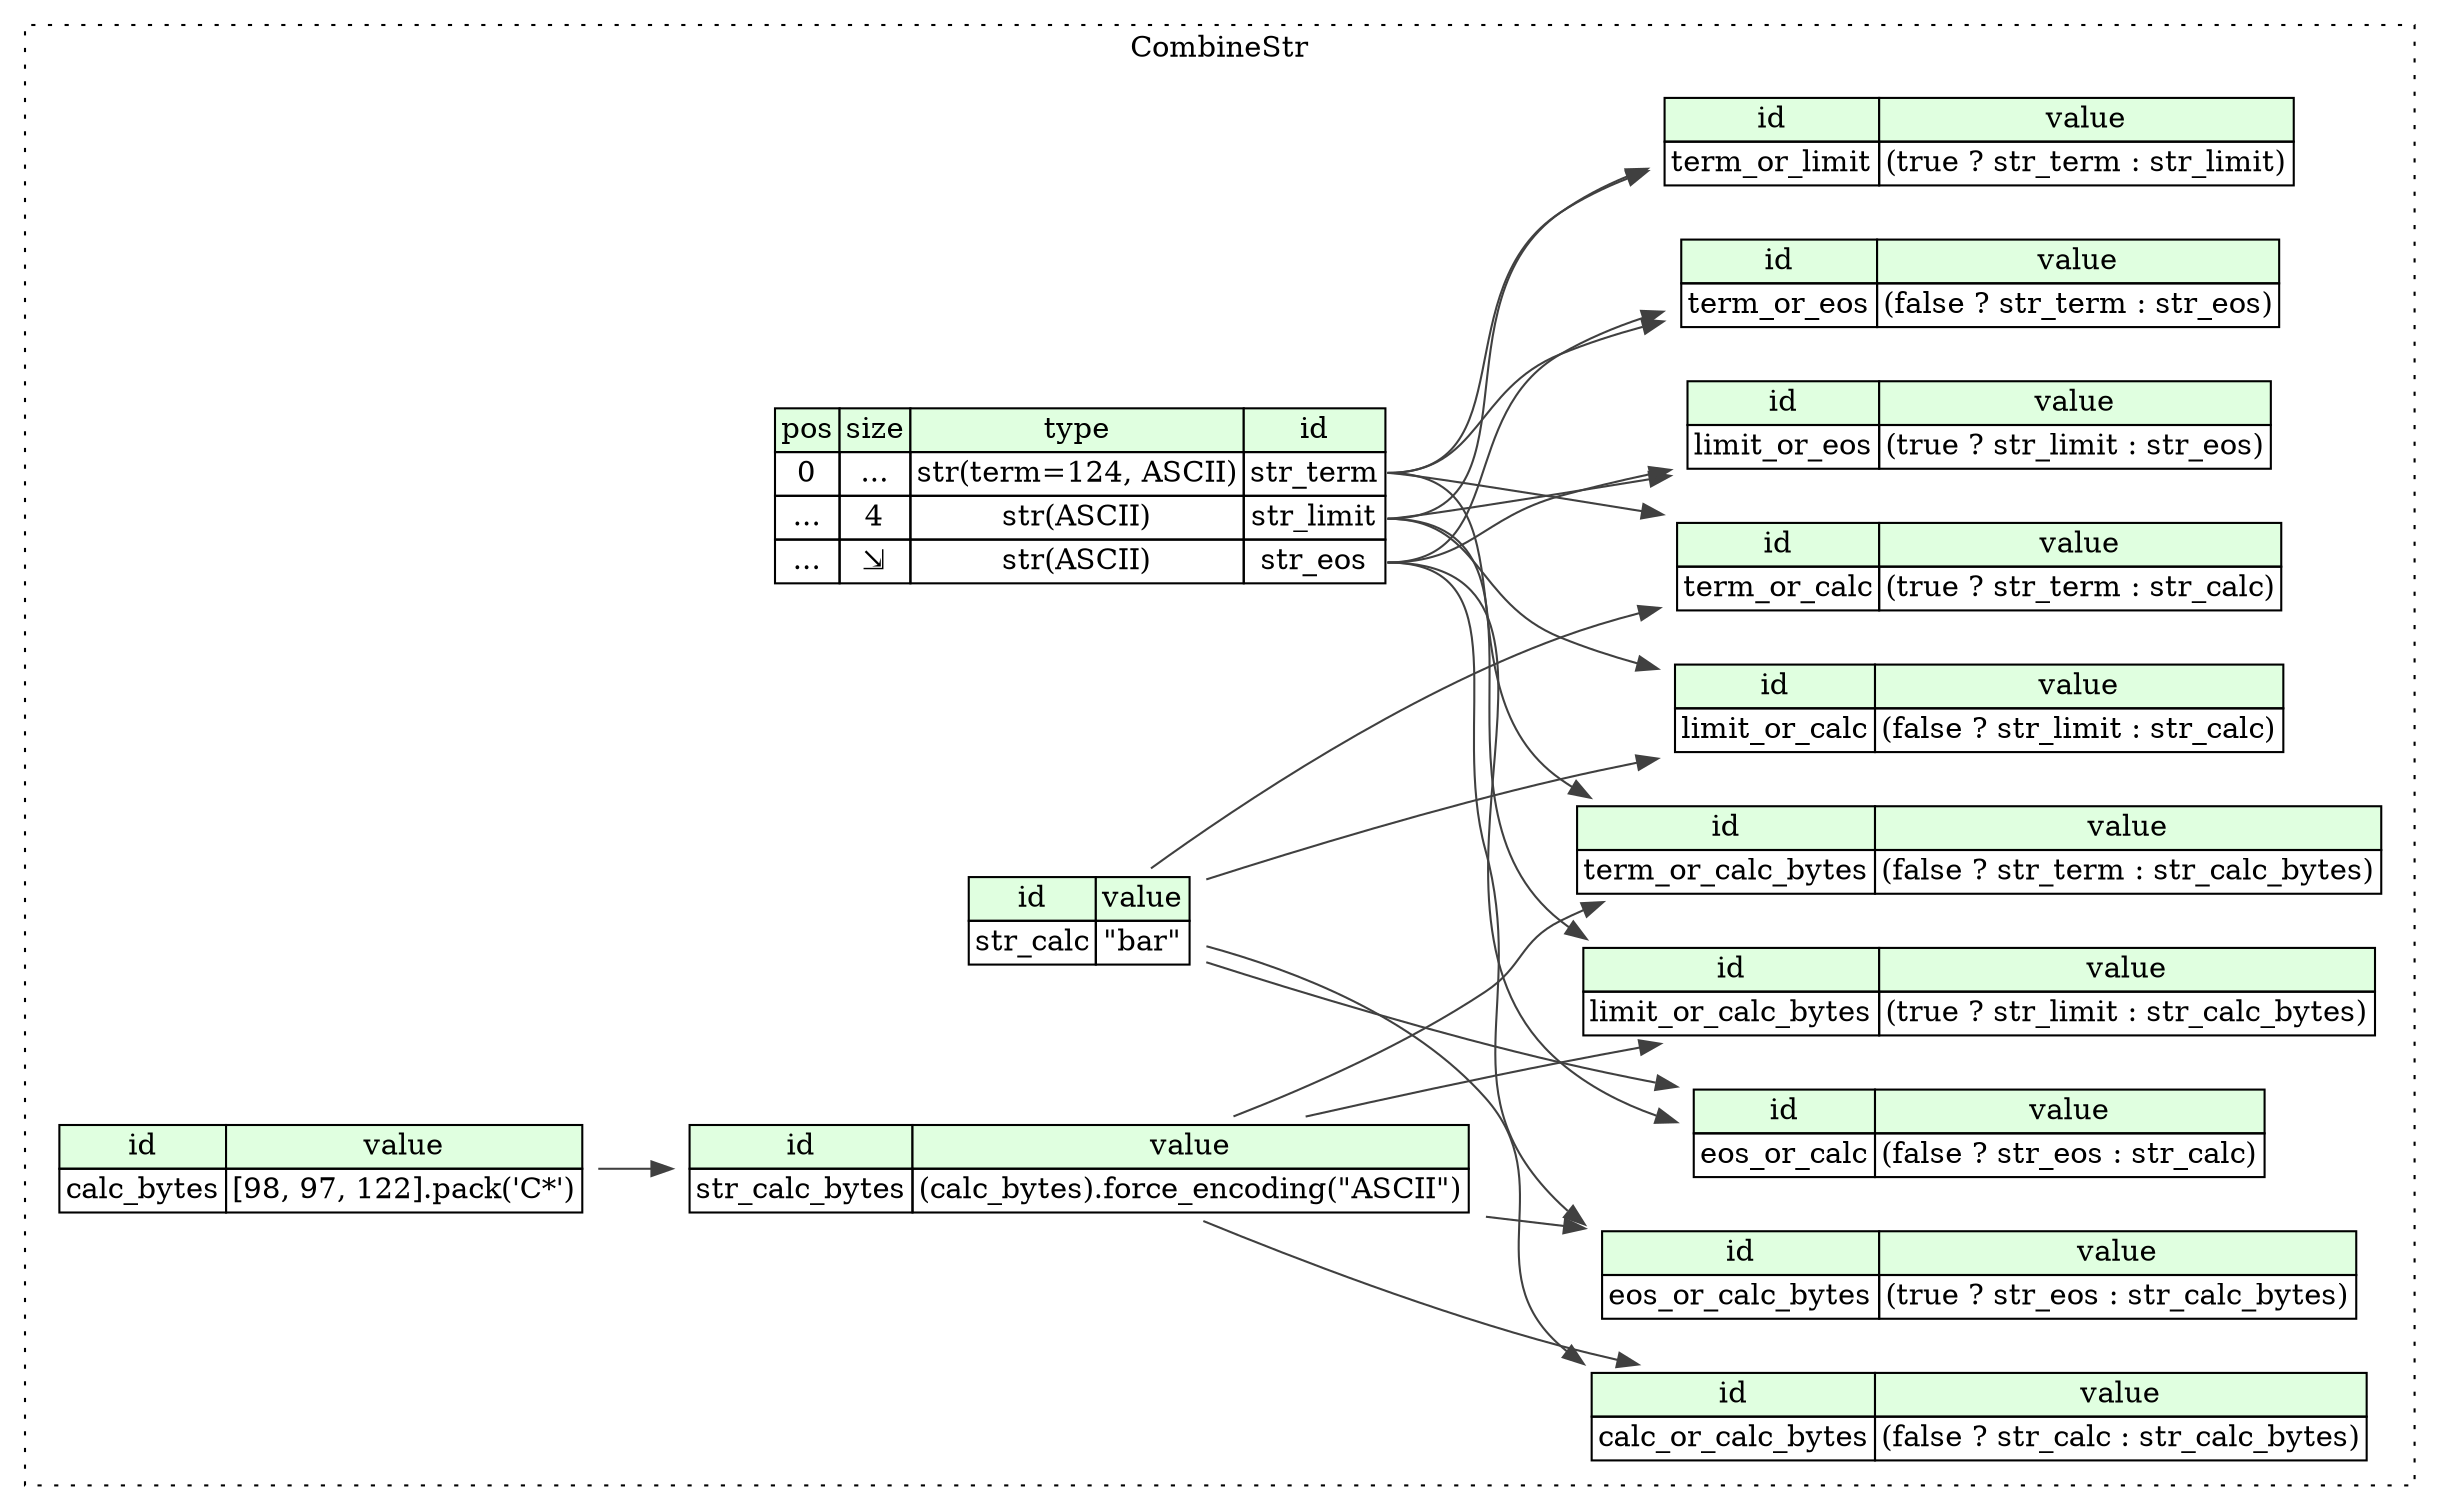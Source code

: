 digraph {
	rankdir=LR;
	node [shape=plaintext];
	subgraph cluster__combine_str {
		label="CombineStr";
		graph[style=dotted];

		combine_str__seq [label=<<TABLE BORDER="0" CELLBORDER="1" CELLSPACING="0">
			<TR><TD BGCOLOR="#E0FFE0">pos</TD><TD BGCOLOR="#E0FFE0">size</TD><TD BGCOLOR="#E0FFE0">type</TD><TD BGCOLOR="#E0FFE0">id</TD></TR>
			<TR><TD PORT="str_term_pos">0</TD><TD PORT="str_term_size">...</TD><TD>str(term=124, ASCII)</TD><TD PORT="str_term_type">str_term</TD></TR>
			<TR><TD PORT="str_limit_pos">...</TD><TD PORT="str_limit_size">4</TD><TD>str(ASCII)</TD><TD PORT="str_limit_type">str_limit</TD></TR>
			<TR><TD PORT="str_eos_pos">...</TD><TD PORT="str_eos_size">⇲</TD><TD>str(ASCII)</TD><TD PORT="str_eos_type">str_eos</TD></TR>
		</TABLE>>];
		combine_str__inst__limit_or_calc_bytes [label=<<TABLE BORDER="0" CELLBORDER="1" CELLSPACING="0">
			<TR><TD BGCOLOR="#E0FFE0">id</TD><TD BGCOLOR="#E0FFE0">value</TD></TR>
			<TR><TD>limit_or_calc_bytes</TD><TD>(true ? str_limit : str_calc_bytes)</TD></TR>
		</TABLE>>];
		combine_str__inst__limit_or_calc [label=<<TABLE BORDER="0" CELLBORDER="1" CELLSPACING="0">
			<TR><TD BGCOLOR="#E0FFE0">id</TD><TD BGCOLOR="#E0FFE0">value</TD></TR>
			<TR><TD>limit_or_calc</TD><TD>(false ? str_limit : str_calc)</TD></TR>
		</TABLE>>];
		combine_str__inst__term_or_limit [label=<<TABLE BORDER="0" CELLBORDER="1" CELLSPACING="0">
			<TR><TD BGCOLOR="#E0FFE0">id</TD><TD BGCOLOR="#E0FFE0">value</TD></TR>
			<TR><TD>term_or_limit</TD><TD>(true ? str_term : str_limit)</TD></TR>
		</TABLE>>];
		combine_str__inst__limit_or_eos [label=<<TABLE BORDER="0" CELLBORDER="1" CELLSPACING="0">
			<TR><TD BGCOLOR="#E0FFE0">id</TD><TD BGCOLOR="#E0FFE0">value</TD></TR>
			<TR><TD>limit_or_eos</TD><TD>(true ? str_limit : str_eos)</TD></TR>
		</TABLE>>];
		combine_str__inst__calc_or_calc_bytes [label=<<TABLE BORDER="0" CELLBORDER="1" CELLSPACING="0">
			<TR><TD BGCOLOR="#E0FFE0">id</TD><TD BGCOLOR="#E0FFE0">value</TD></TR>
			<TR><TD>calc_or_calc_bytes</TD><TD>(false ? str_calc : str_calc_bytes)</TD></TR>
		</TABLE>>];
		combine_str__inst__str_calc_bytes [label=<<TABLE BORDER="0" CELLBORDER="1" CELLSPACING="0">
			<TR><TD BGCOLOR="#E0FFE0">id</TD><TD BGCOLOR="#E0FFE0">value</TD></TR>
			<TR><TD>str_calc_bytes</TD><TD>(calc_bytes).force_encoding(&quot;ASCII&quot;)</TD></TR>
		</TABLE>>];
		combine_str__inst__eos_or_calc [label=<<TABLE BORDER="0" CELLBORDER="1" CELLSPACING="0">
			<TR><TD BGCOLOR="#E0FFE0">id</TD><TD BGCOLOR="#E0FFE0">value</TD></TR>
			<TR><TD>eos_or_calc</TD><TD>(false ? str_eos : str_calc)</TD></TR>
		</TABLE>>];
		combine_str__inst__term_or_calc [label=<<TABLE BORDER="0" CELLBORDER="1" CELLSPACING="0">
			<TR><TD BGCOLOR="#E0FFE0">id</TD><TD BGCOLOR="#E0FFE0">value</TD></TR>
			<TR><TD>term_or_calc</TD><TD>(true ? str_term : str_calc)</TD></TR>
		</TABLE>>];
		combine_str__inst__term_or_calc_bytes [label=<<TABLE BORDER="0" CELLBORDER="1" CELLSPACING="0">
			<TR><TD BGCOLOR="#E0FFE0">id</TD><TD BGCOLOR="#E0FFE0">value</TD></TR>
			<TR><TD>term_or_calc_bytes</TD><TD>(false ? str_term : str_calc_bytes)</TD></TR>
		</TABLE>>];
		combine_str__inst__term_or_eos [label=<<TABLE BORDER="0" CELLBORDER="1" CELLSPACING="0">
			<TR><TD BGCOLOR="#E0FFE0">id</TD><TD BGCOLOR="#E0FFE0">value</TD></TR>
			<TR><TD>term_or_eos</TD><TD>(false ? str_term : str_eos)</TD></TR>
		</TABLE>>];
		combine_str__inst__str_calc [label=<<TABLE BORDER="0" CELLBORDER="1" CELLSPACING="0">
			<TR><TD BGCOLOR="#E0FFE0">id</TD><TD BGCOLOR="#E0FFE0">value</TD></TR>
			<TR><TD>str_calc</TD><TD>&quot;bar&quot;</TD></TR>
		</TABLE>>];
		combine_str__inst__eos_or_calc_bytes [label=<<TABLE BORDER="0" CELLBORDER="1" CELLSPACING="0">
			<TR><TD BGCOLOR="#E0FFE0">id</TD><TD BGCOLOR="#E0FFE0">value</TD></TR>
			<TR><TD>eos_or_calc_bytes</TD><TD>(true ? str_eos : str_calc_bytes)</TD></TR>
		</TABLE>>];
		combine_str__inst__calc_bytes [label=<<TABLE BORDER="0" CELLBORDER="1" CELLSPACING="0">
			<TR><TD BGCOLOR="#E0FFE0">id</TD><TD BGCOLOR="#E0FFE0">value</TD></TR>
			<TR><TD>calc_bytes</TD><TD>[98, 97, 122].pack('C*')</TD></TR>
		</TABLE>>];
	}
	combine_str__seq:str_limit_type -> combine_str__inst__limit_or_calc_bytes [color="#404040"];
	combine_str__inst__str_calc_bytes:str_calc_bytes_type -> combine_str__inst__limit_or_calc_bytes [color="#404040"];
	combine_str__seq:str_limit_type -> combine_str__inst__limit_or_calc [color="#404040"];
	combine_str__inst__str_calc:str_calc_type -> combine_str__inst__limit_or_calc [color="#404040"];
	combine_str__seq:str_term_type -> combine_str__inst__term_or_limit [color="#404040"];
	combine_str__seq:str_limit_type -> combine_str__inst__term_or_limit [color="#404040"];
	combine_str__seq:str_limit_type -> combine_str__inst__limit_or_eos [color="#404040"];
	combine_str__seq:str_eos_type -> combine_str__inst__limit_or_eos [color="#404040"];
	combine_str__inst__str_calc:str_calc_type -> combine_str__inst__calc_or_calc_bytes [color="#404040"];
	combine_str__inst__str_calc_bytes:str_calc_bytes_type -> combine_str__inst__calc_or_calc_bytes [color="#404040"];
	combine_str__inst__calc_bytes:calc_bytes_type -> combine_str__inst__str_calc_bytes [color="#404040"];
	combine_str__seq:str_eos_type -> combine_str__inst__eos_or_calc [color="#404040"];
	combine_str__inst__str_calc:str_calc_type -> combine_str__inst__eos_or_calc [color="#404040"];
	combine_str__seq:str_term_type -> combine_str__inst__term_or_calc [color="#404040"];
	combine_str__inst__str_calc:str_calc_type -> combine_str__inst__term_or_calc [color="#404040"];
	combine_str__seq:str_term_type -> combine_str__inst__term_or_calc_bytes [color="#404040"];
	combine_str__inst__str_calc_bytes:str_calc_bytes_type -> combine_str__inst__term_or_calc_bytes [color="#404040"];
	combine_str__seq:str_term_type -> combine_str__inst__term_or_eos [color="#404040"];
	combine_str__seq:str_eos_type -> combine_str__inst__term_or_eos [color="#404040"];
	combine_str__seq:str_eos_type -> combine_str__inst__eos_or_calc_bytes [color="#404040"];
	combine_str__inst__str_calc_bytes:str_calc_bytes_type -> combine_str__inst__eos_or_calc_bytes [color="#404040"];
}
